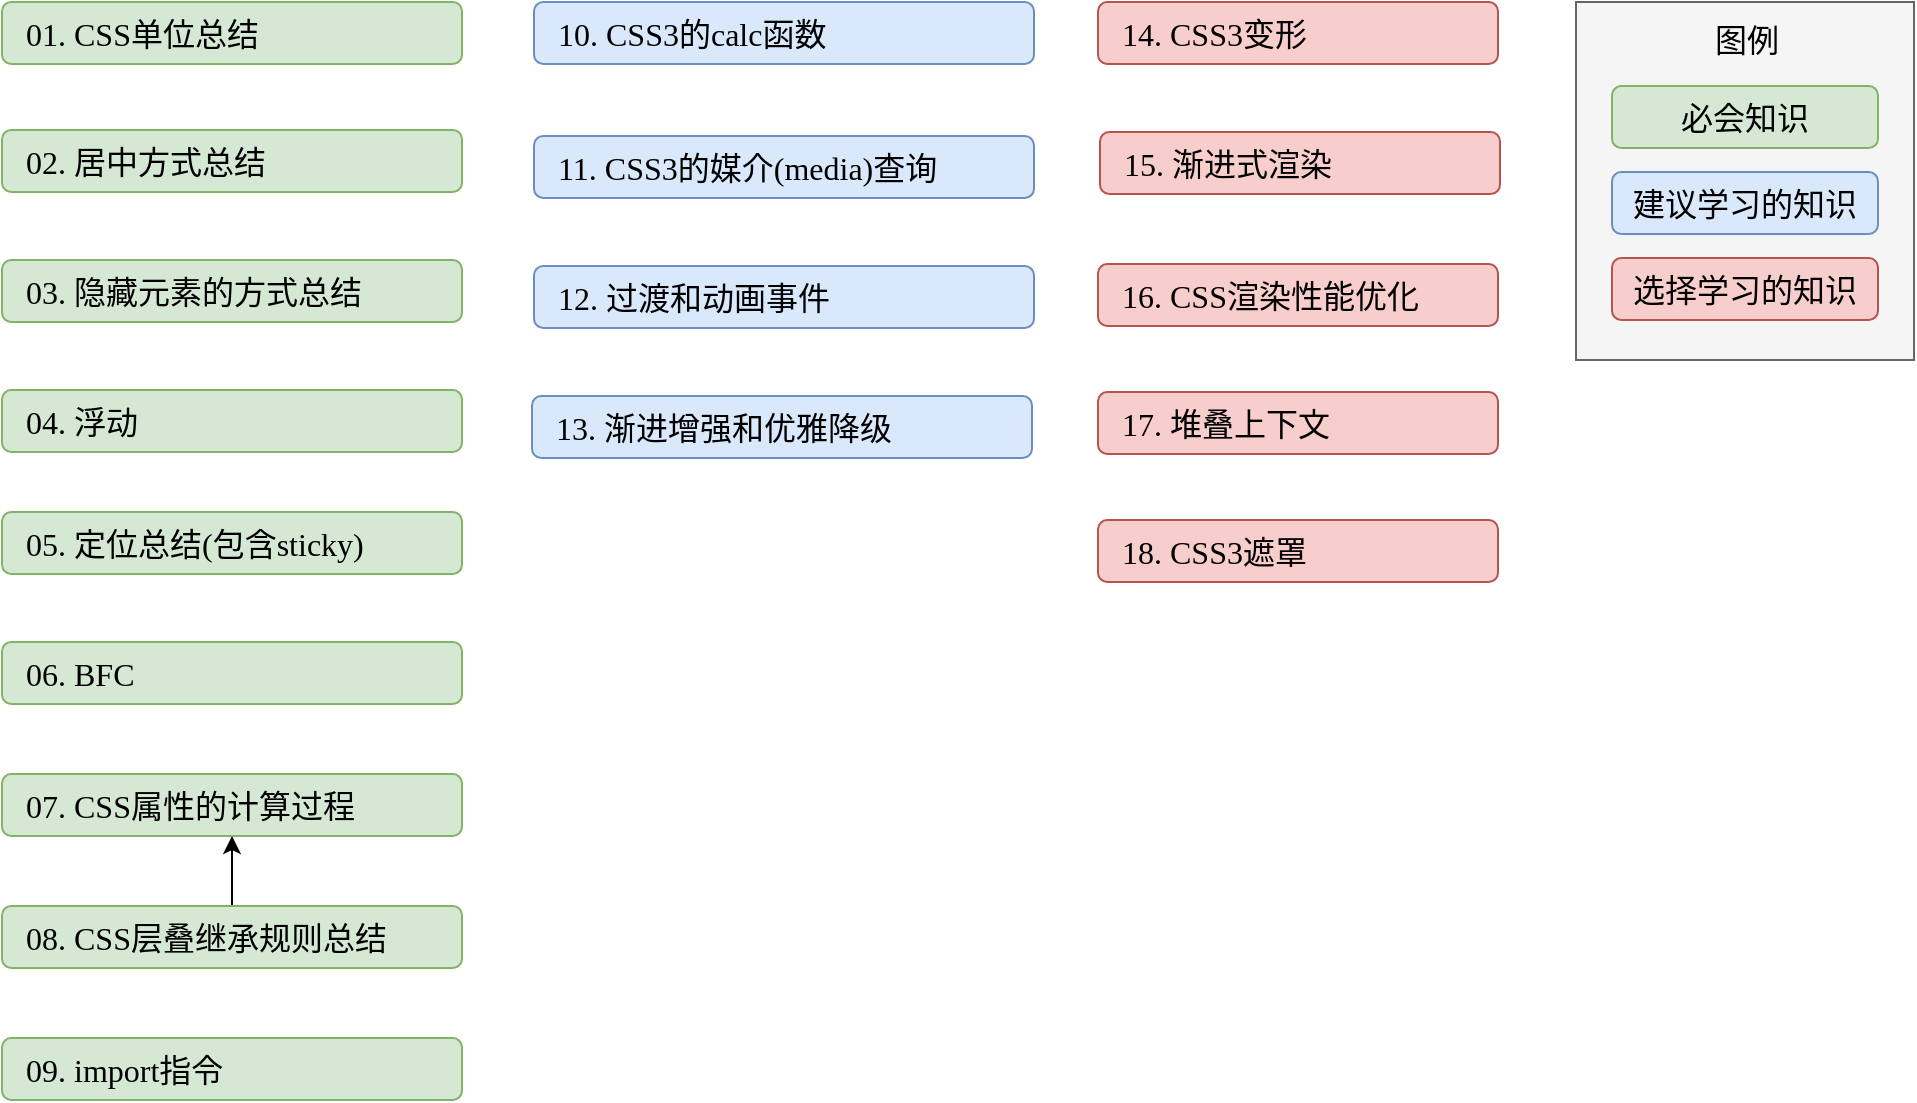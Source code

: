 <mxfile>
    <diagram id="QFoU5hE6jV3CWI5dNyLY" name="第 1 页">
        <mxGraphModel dx="3332" dy="1464" grid="0" gridSize="10" guides="1" tooltips="1" connect="1" arrows="1" fold="1" page="1" pageScale="1" pageWidth="1169" pageHeight="827" background="#ffffff" math="0" shadow="0">
            <root>
                <mxCell id="0"/>
                <mxCell id="1" parent="0"/>
                <mxCell id="2" value="&lt;font color=&quot;#000000&quot;&gt;03. 隐藏元素的方式总结&lt;/font&gt;" style="rounded=1;whiteSpace=wrap;html=1;fillColor=#d5e8d4;strokeColor=#82b366;fontSize=16;fontFamily=Roboto Mono;align=left;spacingLeft=10;" parent="1" vertex="1">
                    <mxGeometry x="-2274" y="-645" width="230" height="31" as="geometry"/>
                </mxCell>
                <mxCell id="8" value="&lt;font color=&quot;#000000&quot;&gt;17. 堆叠上下文&lt;/font&gt;" style="rounded=1;whiteSpace=wrap;html=1;fillColor=#f8cecc;strokeColor=#b85450;fontSize=16;fontFamily=Roboto Mono;align=left;spacingLeft=10;" parent="1" vertex="1">
                    <mxGeometry x="-1726" y="-579" width="200" height="31" as="geometry"/>
                </mxCell>
                <mxCell id="15" value="&lt;font color=&quot;#000000&quot;&gt;13. 渐进增强和优雅降级&lt;/font&gt;" style="rounded=1;whiteSpace=wrap;html=1;fillColor=#dae8fc;strokeColor=#6c8ebf;fontSize=16;fontFamily=Roboto Mono;align=left;spacingLeft=10;" parent="1" vertex="1">
                    <mxGeometry x="-2009" y="-577" width="250" height="31" as="geometry"/>
                </mxCell>
                <mxCell id="16" value="&lt;font color=&quot;#000000&quot;&gt;15. 渐进式渲染&lt;/font&gt;" style="rounded=1;whiteSpace=wrap;html=1;fillColor=#f8cecc;strokeColor=#b85450;fontSize=16;fontFamily=Roboto Mono;align=left;spacingLeft=10;" parent="1" vertex="1">
                    <mxGeometry x="-1725" y="-709" width="200" height="31" as="geometry"/>
                </mxCell>
                <mxCell id="17" value="&lt;font color=&quot;#000000&quot;&gt;01. CSS单位总结&lt;/font&gt;" style="rounded=1;whiteSpace=wrap;html=1;fillColor=#d5e8d4;strokeColor=#82b366;fontSize=16;fontFamily=Roboto Mono;align=left;spacingLeft=10;" parent="1" vertex="1">
                    <mxGeometry x="-2274" y="-774" width="230" height="31" as="geometry"/>
                </mxCell>
                <mxCell id="18" value="&lt;font color=&quot;#000000&quot;&gt;09. import指令&lt;/font&gt;" style="rounded=1;whiteSpace=wrap;html=1;fillColor=#d5e8d4;strokeColor=#82b366;fontSize=16;fontFamily=Roboto Mono;align=left;spacingLeft=10;" parent="1" vertex="1">
                    <mxGeometry x="-2274" y="-256" width="230" height="31" as="geometry"/>
                </mxCell>
                <mxCell id="43" style="edgeStyle=orthogonalEdgeStyle;rounded=0;orthogonalLoop=1;jettySize=auto;html=1;entryX=0.5;entryY=1;entryDx=0;entryDy=0;" edge="1" parent="1" source="19" target="20">
                    <mxGeometry relative="1" as="geometry"/>
                </mxCell>
                <mxCell id="19" value="&lt;font color=&quot;#000000&quot;&gt;08. CSS层叠继承规则总结&lt;/font&gt;" style="rounded=1;whiteSpace=wrap;html=1;fillColor=#d5e8d4;strokeColor=#82b366;fontSize=16;fontFamily=Roboto Mono;align=left;spacingLeft=10;" parent="1" vertex="1">
                    <mxGeometry x="-2274" y="-322" width="230" height="31" as="geometry"/>
                </mxCell>
                <mxCell id="20" value="&lt;font color=&quot;#000000&quot;&gt;07. CSS属性的计算过程&lt;/font&gt;" style="rounded=1;whiteSpace=wrap;html=1;fontSize=16;fontFamily=Roboto Mono;align=left;fillColor=#D5E8D4;strokeColor=#82B366;spacingLeft=10;" parent="1" vertex="1">
                    <mxGeometry x="-2274" y="-388" width="230" height="31" as="geometry"/>
                </mxCell>
                <mxCell id="22" value="&lt;font color=&quot;#000000&quot;&gt;16. CSS渲染性能优化&lt;/font&gt;" style="rounded=1;whiteSpace=wrap;html=1;fillColor=#f8cecc;strokeColor=#b85450;fontSize=16;fontFamily=Roboto Mono;align=left;spacingLeft=10;" parent="1" vertex="1">
                    <mxGeometry x="-1726" y="-643" width="200" height="31" as="geometry"/>
                </mxCell>
                <mxCell id="23" value="&lt;font color=&quot;#000000&quot;&gt;10. CSS3的calc函数&lt;/font&gt;" style="rounded=1;whiteSpace=wrap;html=1;fillColor=#dae8fc;strokeColor=#6c8ebf;fontSize=16;fontFamily=Roboto Mono;align=left;spacingLeft=10;" parent="1" vertex="1">
                    <mxGeometry x="-2008" y="-774" width="250" height="31" as="geometry"/>
                </mxCell>
                <mxCell id="24" value="&lt;font color=&quot;#000000&quot;&gt;06. BFC&lt;/font&gt;" style="rounded=1;whiteSpace=wrap;html=1;fillColor=#d5e8d4;strokeColor=#82b366;fontSize=16;fontFamily=Roboto Mono;align=left;spacingLeft=10;" parent="1" vertex="1">
                    <mxGeometry x="-2274" y="-454" width="230" height="31" as="geometry"/>
                </mxCell>
                <mxCell id="25" value="&lt;font color=&quot;#000000&quot;&gt;05. 定位总结(包含sticky)&lt;/font&gt;" style="rounded=1;whiteSpace=wrap;html=1;fontSize=16;fontFamily=Roboto Mono;strokeColor=#82b366;fillColor=#D5E8D4;align=left;spacingLeft=10;" parent="1" vertex="1">
                    <mxGeometry x="-2274" y="-519" width="230" height="31" as="geometry"/>
                </mxCell>
                <mxCell id="26" value="&lt;font color=&quot;#000000&quot;&gt;02. 居中方式总结&lt;/font&gt;" style="rounded=1;whiteSpace=wrap;html=1;fillColor=#d5e8d4;strokeColor=#82b366;fontSize=16;fontFamily=Roboto Mono;align=left;spacingLeft=10;" parent="1" vertex="1">
                    <mxGeometry x="-2274" y="-710" width="230" height="31" as="geometry"/>
                </mxCell>
                <mxCell id="27" value="&lt;font color=&quot;#000000&quot;&gt;14. CSS3变形&lt;/font&gt;" style="rounded=1;whiteSpace=wrap;html=1;fillColor=#f8cecc;strokeColor=#b85450;fontSize=16;fontFamily=Roboto Mono;align=left;spacingLeft=10;" parent="1" vertex="1">
                    <mxGeometry x="-1726" y="-774" width="200" height="31" as="geometry"/>
                </mxCell>
                <mxCell id="28" value="&lt;font color=&quot;#000000&quot;&gt;12. 过渡和动画事件&lt;/font&gt;" style="rounded=1;whiteSpace=wrap;html=1;fillColor=#dae8fc;strokeColor=#6c8ebf;fontSize=16;fontFamily=Roboto Mono;align=left;spacingLeft=10;" parent="1" vertex="1">
                    <mxGeometry x="-2008" y="-642" width="250" height="31" as="geometry"/>
                </mxCell>
                <mxCell id="29" value="&lt;font color=&quot;#000000&quot;&gt;11. CSS3的媒介(media)查询&lt;/font&gt;" style="rounded=1;whiteSpace=wrap;html=1;fillColor=#dae8fc;strokeColor=#6c8ebf;fontSize=16;fontFamily=Roboto Mono;align=left;spacingLeft=10;" parent="1" vertex="1">
                    <mxGeometry x="-2008" y="-707" width="250" height="31" as="geometry"/>
                </mxCell>
                <mxCell id="31" value="" style="rounded=0;whiteSpace=wrap;html=1;fontFamily=Roboto Mono;fontSize=16;fillColor=#f5f5f5;strokeColor=#666666;fontColor=#333333;" parent="1" vertex="1">
                    <mxGeometry x="-1487" y="-774" width="169" height="179" as="geometry"/>
                </mxCell>
                <mxCell id="32" value="&lt;font color=&quot;#000000&quot;&gt;图例&lt;/font&gt;" style="text;html=1;align=center;verticalAlign=middle;resizable=0;points=[];autosize=1;strokeColor=none;fontSize=16;fontFamily=Roboto Mono;" parent="1" vertex="1">
                    <mxGeometry x="-1423.5" y="-767" width="42" height="23" as="geometry"/>
                </mxCell>
                <mxCell id="33" value="&lt;font color=&quot;#000000&quot;&gt;必会知识&lt;/font&gt;" style="rounded=1;whiteSpace=wrap;html=1;fillColor=#d5e8d4;strokeColor=#82b366;fontSize=16;fontFamily=Roboto Mono;" parent="1" vertex="1">
                    <mxGeometry x="-1469" y="-732" width="133" height="31" as="geometry"/>
                </mxCell>
                <mxCell id="34" value="&lt;font color=&quot;#000000&quot;&gt;建议学习的知识&lt;/font&gt;" style="rounded=1;whiteSpace=wrap;html=1;fillColor=#dae8fc;strokeColor=#6c8ebf;fontSize=16;fontFamily=Roboto Mono;" parent="1" vertex="1">
                    <mxGeometry x="-1469" y="-689" width="133" height="31" as="geometry"/>
                </mxCell>
                <mxCell id="35" value="&lt;font color=&quot;#000000&quot;&gt;选择学习的知识&lt;/font&gt;" style="rounded=1;whiteSpace=wrap;html=1;fillColor=#f8cecc;strokeColor=#b85450;fontSize=16;fontFamily=Roboto Mono;" parent="1" vertex="1">
                    <mxGeometry x="-1469" y="-646" width="133" height="31" as="geometry"/>
                </mxCell>
                <mxCell id="37" value="&lt;font color=&quot;#000000&quot;&gt;04. 浮动&lt;/font&gt;" style="rounded=1;whiteSpace=wrap;html=1;fillColor=#d5e8d4;strokeColor=#82b366;fontSize=16;fontFamily=Roboto Mono;align=left;spacingLeft=10;" parent="1" vertex="1">
                    <mxGeometry x="-2274" y="-580" width="230" height="31" as="geometry"/>
                </mxCell>
                <mxCell id="41" value="&lt;font color=&quot;#000000&quot;&gt;18. CSS3遮罩&lt;/font&gt;" style="rounded=1;whiteSpace=wrap;html=1;fillColor=#f8cecc;strokeColor=#b85450;fontSize=16;fontFamily=Roboto Mono;align=left;spacingLeft=10;" parent="1" vertex="1">
                    <mxGeometry x="-1726" y="-515" width="200" height="31" as="geometry"/>
                </mxCell>
            </root>
        </mxGraphModel>
    </diagram>
</mxfile>